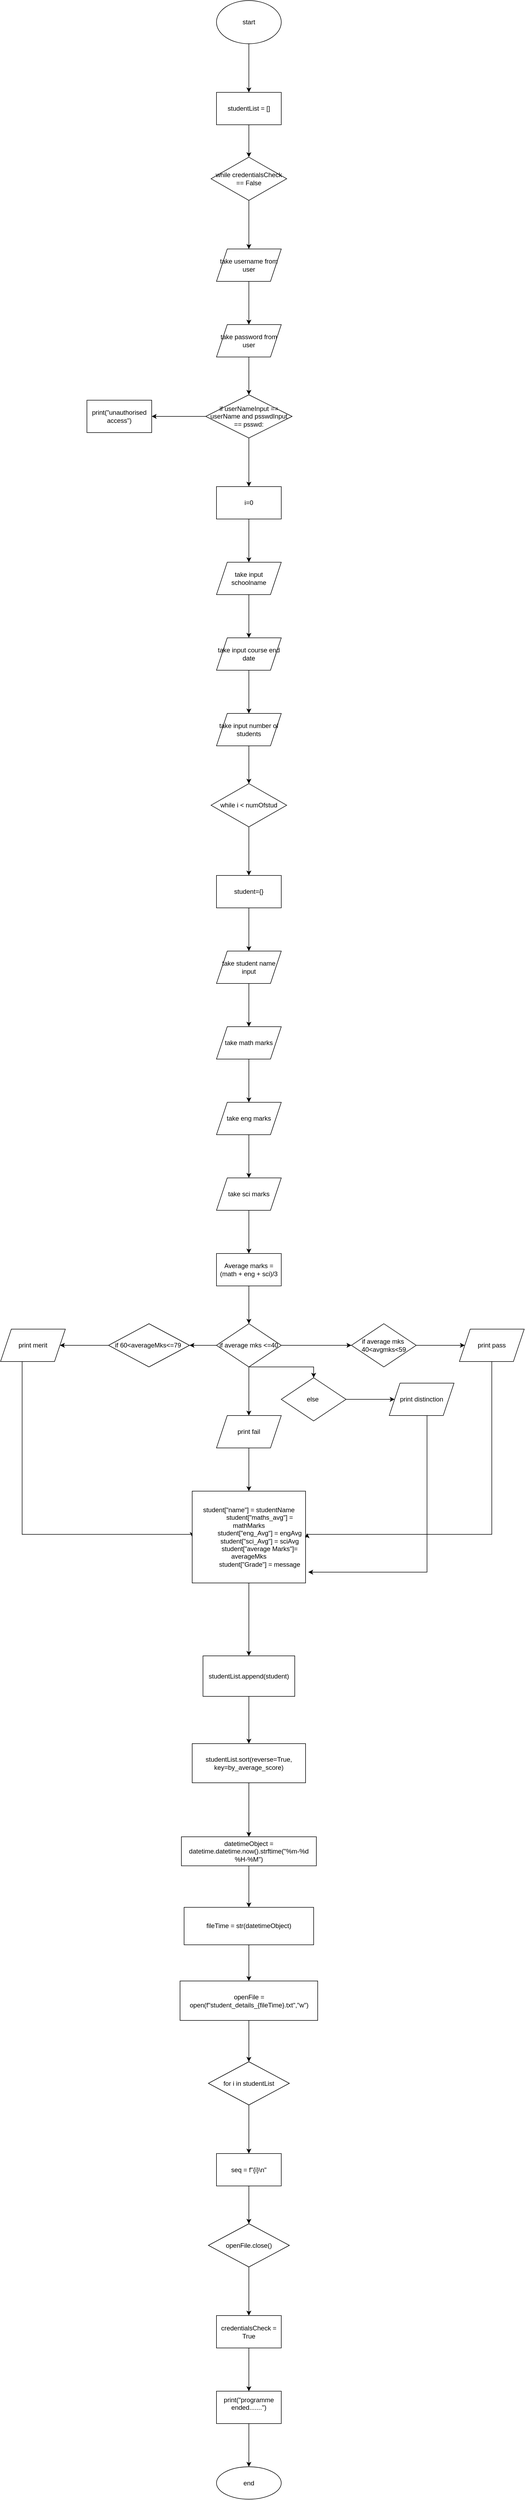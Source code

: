 <mxfile version="17.4.0" type="onedrive"><diagram id="BW3eqomb9m4FaTkyryNV" name="Page-1"><mxGraphModel grid="1" page="1" gridSize="10" guides="1" tooltips="1" connect="1" arrows="1" fold="1" pageScale="1" pageWidth="850" pageHeight="1100" math="0" shadow="0"><root><mxCell id="0"/><mxCell id="1" parent="0"/><mxCell id="-OnXP4zeh46ehH6Wsv8u-6" value="" style="edgeStyle=orthogonalEdgeStyle;rounded=0;orthogonalLoop=1;jettySize=auto;html=1;" edge="1" parent="1" source="-OnXP4zeh46ehH6Wsv8u-1" target="-OnXP4zeh46ehH6Wsv8u-5"><mxGeometry relative="1" as="geometry"/></mxCell><mxCell id="-OnXP4zeh46ehH6Wsv8u-1" value="start" style="ellipse;whiteSpace=wrap;html=1;" vertex="1" parent="1"><mxGeometry x="380" y="160" width="120" height="80" as="geometry"/></mxCell><mxCell id="-OnXP4zeh46ehH6Wsv8u-8" value="" style="edgeStyle=orthogonalEdgeStyle;rounded=0;orthogonalLoop=1;jettySize=auto;html=1;" edge="1" parent="1" source="-OnXP4zeh46ehH6Wsv8u-5" target="-OnXP4zeh46ehH6Wsv8u-7"><mxGeometry relative="1" as="geometry"/></mxCell><mxCell id="-OnXP4zeh46ehH6Wsv8u-5" value="studentList = []" style="whiteSpace=wrap;html=1;" vertex="1" parent="1"><mxGeometry x="380" y="330" width="120" height="60" as="geometry"/></mxCell><mxCell id="-OnXP4zeh46ehH6Wsv8u-12" value="" style="edgeStyle=orthogonalEdgeStyle;rounded=0;orthogonalLoop=1;jettySize=auto;html=1;" edge="1" parent="1" source="-OnXP4zeh46ehH6Wsv8u-7" target="-OnXP4zeh46ehH6Wsv8u-11"><mxGeometry relative="1" as="geometry"/></mxCell><mxCell id="-OnXP4zeh46ehH6Wsv8u-7" value="while&amp;nbsp;credentialsCheck == False" style="rhombus;whiteSpace=wrap;html=1;" vertex="1" parent="1"><mxGeometry x="370" y="450" width="140" height="80" as="geometry"/></mxCell><mxCell id="-OnXP4zeh46ehH6Wsv8u-14" value="" style="edgeStyle=orthogonalEdgeStyle;rounded=0;orthogonalLoop=1;jettySize=auto;html=1;" edge="1" parent="1" source="-OnXP4zeh46ehH6Wsv8u-11" target="-OnXP4zeh46ehH6Wsv8u-13"><mxGeometry relative="1" as="geometry"/></mxCell><mxCell id="-OnXP4zeh46ehH6Wsv8u-11" value="take username from user" style="shape=parallelogram;perimeter=parallelogramPerimeter;whiteSpace=wrap;html=1;fixedSize=1;" vertex="1" parent="1"><mxGeometry x="380" y="620" width="120" height="60" as="geometry"/></mxCell><mxCell id="-OnXP4zeh46ehH6Wsv8u-18" value="" style="edgeStyle=orthogonalEdgeStyle;rounded=0;orthogonalLoop=1;jettySize=auto;html=1;" edge="1" parent="1" source="-OnXP4zeh46ehH6Wsv8u-13" target="-OnXP4zeh46ehH6Wsv8u-17"><mxGeometry relative="1" as="geometry"/></mxCell><mxCell id="-OnXP4zeh46ehH6Wsv8u-13" value="take password from user" style="shape=parallelogram;perimeter=parallelogramPerimeter;whiteSpace=wrap;html=1;fixedSize=1;" vertex="1" parent="1"><mxGeometry x="380" y="760" width="120" height="60" as="geometry"/></mxCell><mxCell id="-OnXP4zeh46ehH6Wsv8u-20" value="" style="edgeStyle=orthogonalEdgeStyle;rounded=0;orthogonalLoop=1;jettySize=auto;html=1;" edge="1" parent="1" source="-OnXP4zeh46ehH6Wsv8u-17" target="-OnXP4zeh46ehH6Wsv8u-19"><mxGeometry relative="1" as="geometry"/></mxCell><mxCell id="-OnXP4zeh46ehH6Wsv8u-89" value="" style="edgeStyle=orthogonalEdgeStyle;rounded=0;orthogonalLoop=1;jettySize=auto;html=1;" edge="1" parent="1" source="-OnXP4zeh46ehH6Wsv8u-17" target="-OnXP4zeh46ehH6Wsv8u-88"><mxGeometry relative="1" as="geometry"/></mxCell><mxCell id="-OnXP4zeh46ehH6Wsv8u-17" value="if userNameInput == userName and psswdInput == psswd:" style="rhombus;whiteSpace=wrap;html=1;" vertex="1" parent="1"><mxGeometry x="360" y="890" width="160" height="80" as="geometry"/></mxCell><mxCell id="-OnXP4zeh46ehH6Wsv8u-22" value="" style="edgeStyle=orthogonalEdgeStyle;rounded=0;orthogonalLoop=1;jettySize=auto;html=1;" edge="1" parent="1" source="-OnXP4zeh46ehH6Wsv8u-19" target="-OnXP4zeh46ehH6Wsv8u-21"><mxGeometry relative="1" as="geometry"/></mxCell><mxCell id="-OnXP4zeh46ehH6Wsv8u-19" value="i=0" style="whiteSpace=wrap;html=1;" vertex="1" parent="1"><mxGeometry x="380" y="1060" width="120" height="60" as="geometry"/></mxCell><mxCell id="-OnXP4zeh46ehH6Wsv8u-24" value="" style="edgeStyle=orthogonalEdgeStyle;rounded=0;orthogonalLoop=1;jettySize=auto;html=1;" edge="1" parent="1" source="-OnXP4zeh46ehH6Wsv8u-21" target="-OnXP4zeh46ehH6Wsv8u-23"><mxGeometry relative="1" as="geometry"/></mxCell><mxCell id="-OnXP4zeh46ehH6Wsv8u-21" value="take input schoolname" style="shape=parallelogram;perimeter=parallelogramPerimeter;whiteSpace=wrap;html=1;fixedSize=1;" vertex="1" parent="1"><mxGeometry x="380" y="1200" width="120" height="60" as="geometry"/></mxCell><mxCell id="-OnXP4zeh46ehH6Wsv8u-26" value="" style="edgeStyle=orthogonalEdgeStyle;rounded=0;orthogonalLoop=1;jettySize=auto;html=1;" edge="1" parent="1" source="-OnXP4zeh46ehH6Wsv8u-23" target="-OnXP4zeh46ehH6Wsv8u-25"><mxGeometry relative="1" as="geometry"/></mxCell><mxCell id="-OnXP4zeh46ehH6Wsv8u-23" value="take input course end date" style="shape=parallelogram;perimeter=parallelogramPerimeter;whiteSpace=wrap;html=1;fixedSize=1;" vertex="1" parent="1"><mxGeometry x="380" y="1340" width="120" height="60" as="geometry"/></mxCell><mxCell id="-OnXP4zeh46ehH6Wsv8u-28" value="" style="edgeStyle=orthogonalEdgeStyle;rounded=0;orthogonalLoop=1;jettySize=auto;html=1;" edge="1" parent="1" source="-OnXP4zeh46ehH6Wsv8u-25" target="-OnXP4zeh46ehH6Wsv8u-27"><mxGeometry relative="1" as="geometry"/></mxCell><mxCell id="-OnXP4zeh46ehH6Wsv8u-25" value="take input number of students" style="shape=parallelogram;perimeter=parallelogramPerimeter;whiteSpace=wrap;html=1;fixedSize=1;" vertex="1" parent="1"><mxGeometry x="380" y="1480" width="120" height="60" as="geometry"/></mxCell><mxCell id="-OnXP4zeh46ehH6Wsv8u-30" value="" style="edgeStyle=orthogonalEdgeStyle;rounded=0;orthogonalLoop=1;jettySize=auto;html=1;" edge="1" parent="1" source="-OnXP4zeh46ehH6Wsv8u-27" target="-OnXP4zeh46ehH6Wsv8u-29"><mxGeometry relative="1" as="geometry"/></mxCell><mxCell id="-OnXP4zeh46ehH6Wsv8u-27" value="while i &amp;lt; numOfstud" style="rhombus;whiteSpace=wrap;html=1;" vertex="1" parent="1"><mxGeometry x="370" y="1610" width="140" height="80" as="geometry"/></mxCell><mxCell id="-OnXP4zeh46ehH6Wsv8u-32" value="" style="edgeStyle=orthogonalEdgeStyle;rounded=0;orthogonalLoop=1;jettySize=auto;html=1;" edge="1" parent="1" source="-OnXP4zeh46ehH6Wsv8u-29" target="-OnXP4zeh46ehH6Wsv8u-31"><mxGeometry relative="1" as="geometry"/></mxCell><mxCell id="-OnXP4zeh46ehH6Wsv8u-29" value="student={}" style="whiteSpace=wrap;html=1;" vertex="1" parent="1"><mxGeometry x="380" y="1780" width="120" height="60" as="geometry"/></mxCell><mxCell id="-OnXP4zeh46ehH6Wsv8u-34" value="" style="edgeStyle=orthogonalEdgeStyle;rounded=0;orthogonalLoop=1;jettySize=auto;html=1;" edge="1" parent="1" source="-OnXP4zeh46ehH6Wsv8u-31" target="-OnXP4zeh46ehH6Wsv8u-33"><mxGeometry relative="1" as="geometry"/></mxCell><mxCell id="-OnXP4zeh46ehH6Wsv8u-31" value="take student name input" style="shape=parallelogram;perimeter=parallelogramPerimeter;whiteSpace=wrap;html=1;fixedSize=1;" vertex="1" parent="1"><mxGeometry x="380" y="1920" width="120" height="60" as="geometry"/></mxCell><mxCell id="-OnXP4zeh46ehH6Wsv8u-36" value="" style="edgeStyle=orthogonalEdgeStyle;rounded=0;orthogonalLoop=1;jettySize=auto;html=1;" edge="1" parent="1" source="-OnXP4zeh46ehH6Wsv8u-33" target="-OnXP4zeh46ehH6Wsv8u-35"><mxGeometry relative="1" as="geometry"/></mxCell><mxCell id="-OnXP4zeh46ehH6Wsv8u-33" value="take math marks" style="shape=parallelogram;perimeter=parallelogramPerimeter;whiteSpace=wrap;html=1;fixedSize=1;" vertex="1" parent="1"><mxGeometry x="380" y="2060" width="120" height="60" as="geometry"/></mxCell><mxCell id="-OnXP4zeh46ehH6Wsv8u-38" value="" style="edgeStyle=orthogonalEdgeStyle;rounded=0;orthogonalLoop=1;jettySize=auto;html=1;" edge="1" parent="1" source="-OnXP4zeh46ehH6Wsv8u-35" target="-OnXP4zeh46ehH6Wsv8u-37"><mxGeometry relative="1" as="geometry"/></mxCell><mxCell id="-OnXP4zeh46ehH6Wsv8u-35" value="take eng marks" style="shape=parallelogram;perimeter=parallelogramPerimeter;whiteSpace=wrap;html=1;fixedSize=1;" vertex="1" parent="1"><mxGeometry x="380" y="2200" width="120" height="60" as="geometry"/></mxCell><mxCell id="-OnXP4zeh46ehH6Wsv8u-40" value="" style="edgeStyle=orthogonalEdgeStyle;rounded=0;orthogonalLoop=1;jettySize=auto;html=1;" edge="1" parent="1" source="-OnXP4zeh46ehH6Wsv8u-37" target="-OnXP4zeh46ehH6Wsv8u-39"><mxGeometry relative="1" as="geometry"/></mxCell><mxCell id="-OnXP4zeh46ehH6Wsv8u-37" value="take sci marks" style="shape=parallelogram;perimeter=parallelogramPerimeter;whiteSpace=wrap;html=1;fixedSize=1;" vertex="1" parent="1"><mxGeometry x="380" y="2340" width="120" height="60" as="geometry"/></mxCell><mxCell id="-OnXP4zeh46ehH6Wsv8u-42" value="" style="edgeStyle=orthogonalEdgeStyle;rounded=0;orthogonalLoop=1;jettySize=auto;html=1;" edge="1" parent="1" source="-OnXP4zeh46ehH6Wsv8u-39" target="-OnXP4zeh46ehH6Wsv8u-41"><mxGeometry relative="1" as="geometry"/></mxCell><mxCell id="-OnXP4zeh46ehH6Wsv8u-39" value="Average marks = (math + eng + sci)/3" style="whiteSpace=wrap;html=1;" vertex="1" parent="1"><mxGeometry x="380" y="2480" width="120" height="60" as="geometry"/></mxCell><mxCell id="-OnXP4zeh46ehH6Wsv8u-44" value="" style="edgeStyle=orthogonalEdgeStyle;rounded=0;orthogonalLoop=1;jettySize=auto;html=1;" edge="1" parent="1" source="-OnXP4zeh46ehH6Wsv8u-41" target="-OnXP4zeh46ehH6Wsv8u-43"><mxGeometry relative="1" as="geometry"/></mxCell><mxCell id="-OnXP4zeh46ehH6Wsv8u-46" value="" style="edgeStyle=orthogonalEdgeStyle;rounded=0;orthogonalLoop=1;jettySize=auto;html=1;" edge="1" parent="1" source="-OnXP4zeh46ehH6Wsv8u-41" target="-OnXP4zeh46ehH6Wsv8u-45"><mxGeometry relative="1" as="geometry"/></mxCell><mxCell id="-OnXP4zeh46ehH6Wsv8u-54" value="" style="edgeStyle=orthogonalEdgeStyle;rounded=0;orthogonalLoop=1;jettySize=auto;html=1;" edge="1" parent="1" source="-OnXP4zeh46ehH6Wsv8u-41" target="-OnXP4zeh46ehH6Wsv8u-53"><mxGeometry relative="1" as="geometry"/></mxCell><mxCell id="-OnXP4zeh46ehH6Wsv8u-58" value="" style="edgeStyle=orthogonalEdgeStyle;rounded=0;orthogonalLoop=1;jettySize=auto;html=1;" edge="1" parent="1" source="-OnXP4zeh46ehH6Wsv8u-41" target="-OnXP4zeh46ehH6Wsv8u-57"><mxGeometry relative="1" as="geometry"><Array as="points"><mxPoint x="560" y="2690"/></Array></mxGeometry></mxCell><mxCell id="-OnXP4zeh46ehH6Wsv8u-41" value="if average mks &amp;lt;=40" style="rhombus;whiteSpace=wrap;html=1;" vertex="1" parent="1"><mxGeometry x="380" y="2610" width="120" height="80" as="geometry"/></mxCell><mxCell id="-OnXP4zeh46ehH6Wsv8u-62" value="" style="edgeStyle=orthogonalEdgeStyle;rounded=0;orthogonalLoop=1;jettySize=auto;html=1;" edge="1" parent="1" source="-OnXP4zeh46ehH6Wsv8u-43" target="-OnXP4zeh46ehH6Wsv8u-61"><mxGeometry relative="1" as="geometry"/></mxCell><mxCell id="-OnXP4zeh46ehH6Wsv8u-43" value="print fail" style="shape=parallelogram;perimeter=parallelogramPerimeter;whiteSpace=wrap;html=1;fixedSize=1;" vertex="1" parent="1"><mxGeometry x="380" y="2780" width="120" height="60" as="geometry"/></mxCell><mxCell id="-OnXP4zeh46ehH6Wsv8u-48" value="" style="edgeStyle=orthogonalEdgeStyle;rounded=0;orthogonalLoop=1;jettySize=auto;html=1;" edge="1" parent="1" source="-OnXP4zeh46ehH6Wsv8u-45" target="-OnXP4zeh46ehH6Wsv8u-47"><mxGeometry relative="1" as="geometry"/></mxCell><mxCell id="-OnXP4zeh46ehH6Wsv8u-45" value="if average mks&amp;nbsp; 40&amp;lt;avgmks&amp;lt;59" style="rhombus;whiteSpace=wrap;html=1;" vertex="1" parent="1"><mxGeometry x="630" y="2610" width="120" height="80" as="geometry"/></mxCell><mxCell id="-OnXP4zeh46ehH6Wsv8u-65" style="edgeStyle=orthogonalEdgeStyle;rounded=0;orthogonalLoop=1;jettySize=auto;html=1;entryX=1.014;entryY=0.459;entryDx=0;entryDy=0;entryPerimeter=0;" edge="1" parent="1" source="-OnXP4zeh46ehH6Wsv8u-47" target="-OnXP4zeh46ehH6Wsv8u-61"><mxGeometry relative="1" as="geometry"><mxPoint x="640" y="3000" as="targetPoint"/><Array as="points"><mxPoint x="890" y="3000"/><mxPoint x="548" y="3000"/></Array></mxGeometry></mxCell><mxCell id="-OnXP4zeh46ehH6Wsv8u-47" value="print pass" style="shape=parallelogram;perimeter=parallelogramPerimeter;whiteSpace=wrap;html=1;fixedSize=1;" vertex="1" parent="1"><mxGeometry x="830" y="2620" width="120" height="60" as="geometry"/></mxCell><mxCell id="-OnXP4zeh46ehH6Wsv8u-56" value="" style="edgeStyle=orthogonalEdgeStyle;rounded=0;orthogonalLoop=1;jettySize=auto;html=1;" edge="1" parent="1" source="-OnXP4zeh46ehH6Wsv8u-53" target="-OnXP4zeh46ehH6Wsv8u-55"><mxGeometry relative="1" as="geometry"/></mxCell><mxCell id="-OnXP4zeh46ehH6Wsv8u-53" value="if 60&amp;lt;averageMks&amp;lt;=79&amp;nbsp;" style="rhombus;whiteSpace=wrap;html=1;" vertex="1" parent="1"><mxGeometry x="180" y="2610" width="150" height="80" as="geometry"/></mxCell><mxCell id="-OnXP4zeh46ehH6Wsv8u-63" style="edgeStyle=orthogonalEdgeStyle;rounded=0;orthogonalLoop=1;jettySize=auto;html=1;entryX=0;entryY=0.5;entryDx=0;entryDy=0;" edge="1" parent="1" source="-OnXP4zeh46ehH6Wsv8u-55" target="-OnXP4zeh46ehH6Wsv8u-61"><mxGeometry relative="1" as="geometry"><mxPoint x="40" y="2990" as="targetPoint"/><Array as="points"><mxPoint x="20" y="3000"/><mxPoint x="335" y="3000"/></Array></mxGeometry></mxCell><mxCell id="-OnXP4zeh46ehH6Wsv8u-55" value="print merit" style="shape=parallelogram;perimeter=parallelogramPerimeter;whiteSpace=wrap;html=1;fixedSize=1;" vertex="1" parent="1"><mxGeometry x="-20" y="2620" width="120" height="60" as="geometry"/></mxCell><mxCell id="-OnXP4zeh46ehH6Wsv8u-60" value="" style="edgeStyle=orthogonalEdgeStyle;rounded=0;orthogonalLoop=1;jettySize=auto;html=1;" edge="1" parent="1" source="-OnXP4zeh46ehH6Wsv8u-57" target="-OnXP4zeh46ehH6Wsv8u-59"><mxGeometry relative="1" as="geometry"/></mxCell><mxCell id="-OnXP4zeh46ehH6Wsv8u-57" value="else&amp;nbsp;" style="rhombus;whiteSpace=wrap;html=1;" vertex="1" parent="1"><mxGeometry x="500" y="2710" width="120" height="80" as="geometry"/></mxCell><mxCell id="-OnXP4zeh46ehH6Wsv8u-64" style="edgeStyle=orthogonalEdgeStyle;rounded=0;orthogonalLoop=1;jettySize=auto;html=1;" edge="1" parent="1" source="-OnXP4zeh46ehH6Wsv8u-59"><mxGeometry relative="1" as="geometry"><mxPoint x="550" y="3070" as="targetPoint"/><Array as="points"><mxPoint x="770" y="3070"/></Array></mxGeometry></mxCell><mxCell id="-OnXP4zeh46ehH6Wsv8u-59" value="print distinction" style="shape=parallelogram;perimeter=parallelogramPerimeter;whiteSpace=wrap;html=1;fixedSize=1;" vertex="1" parent="1"><mxGeometry x="700" y="2720" width="120" height="60" as="geometry"/></mxCell><mxCell id="-OnXP4zeh46ehH6Wsv8u-67" value="" style="edgeStyle=orthogonalEdgeStyle;rounded=0;orthogonalLoop=1;jettySize=auto;html=1;" edge="1" parent="1" source="-OnXP4zeh46ehH6Wsv8u-61" target="-OnXP4zeh46ehH6Wsv8u-66"><mxGeometry relative="1" as="geometry"/></mxCell><mxCell id="-OnXP4zeh46ehH6Wsv8u-61" value="&lt;div&gt;student[&quot;name&quot;] = studentName&lt;/div&gt;&lt;div&gt;&amp;nbsp; &amp;nbsp; &amp;nbsp; &amp;nbsp; &amp;nbsp; &amp;nbsp; student[&quot;maths_avg&quot;] = mathMarks&lt;/div&gt;&lt;div&gt;&amp;nbsp; &amp;nbsp; &amp;nbsp; &amp;nbsp; &amp;nbsp; &amp;nbsp; student[&quot;eng_Avg&quot;] = engAvg&lt;/div&gt;&lt;div&gt;&amp;nbsp; &amp;nbsp; &amp;nbsp; &amp;nbsp; &amp;nbsp; &amp;nbsp; student[&quot;sci_Avg&quot;] = sciAvg&lt;/div&gt;&lt;div&gt;&amp;nbsp; &amp;nbsp; &amp;nbsp; &amp;nbsp; &amp;nbsp; &amp;nbsp; student[&quot;average Marks&quot;]= averageMks&lt;/div&gt;&lt;div&gt;&amp;nbsp; &amp;nbsp; &amp;nbsp; &amp;nbsp; &amp;nbsp; &amp;nbsp; student[&quot;Grade&quot;] = message&lt;/div&gt;" style="whiteSpace=wrap;html=1;" vertex="1" parent="1"><mxGeometry x="335" y="2920" width="210" height="170" as="geometry"/></mxCell><mxCell id="-OnXP4zeh46ehH6Wsv8u-69" value="" style="edgeStyle=orthogonalEdgeStyle;rounded=0;orthogonalLoop=1;jettySize=auto;html=1;" edge="1" parent="1" source="-OnXP4zeh46ehH6Wsv8u-66" target="-OnXP4zeh46ehH6Wsv8u-68"><mxGeometry relative="1" as="geometry"/></mxCell><mxCell id="-OnXP4zeh46ehH6Wsv8u-66" value="studentList.append(student)" style="whiteSpace=wrap;html=1;" vertex="1" parent="1"><mxGeometry x="355" y="3225" width="170" height="75" as="geometry"/></mxCell><mxCell id="-OnXP4zeh46ehH6Wsv8u-71" value="" style="edgeStyle=orthogonalEdgeStyle;rounded=0;orthogonalLoop=1;jettySize=auto;html=1;" edge="1" parent="1" source="-OnXP4zeh46ehH6Wsv8u-68" target="-OnXP4zeh46ehH6Wsv8u-70"><mxGeometry relative="1" as="geometry"/></mxCell><mxCell id="-OnXP4zeh46ehH6Wsv8u-68" value="studentList.sort(reverse=True, key=by_average_score)" style="whiteSpace=wrap;html=1;" vertex="1" parent="1"><mxGeometry x="335" y="3387.5" width="210" height="72.5" as="geometry"/></mxCell><mxCell id="-OnXP4zeh46ehH6Wsv8u-73" value="" style="edgeStyle=orthogonalEdgeStyle;rounded=0;orthogonalLoop=1;jettySize=auto;html=1;" edge="1" parent="1" source="-OnXP4zeh46ehH6Wsv8u-70" target="-OnXP4zeh46ehH6Wsv8u-72"><mxGeometry relative="1" as="geometry"/></mxCell><mxCell id="-OnXP4zeh46ehH6Wsv8u-70" value="datetimeObject = datetime.datetime.now().strftime(&quot;%m-%d %H-%M&quot;)" style="whiteSpace=wrap;html=1;" vertex="1" parent="1"><mxGeometry x="315" y="3560" width="250" height="53.75" as="geometry"/></mxCell><mxCell id="-OnXP4zeh46ehH6Wsv8u-75" value="" style="edgeStyle=orthogonalEdgeStyle;rounded=0;orthogonalLoop=1;jettySize=auto;html=1;" edge="1" parent="1" source="-OnXP4zeh46ehH6Wsv8u-72" target="-OnXP4zeh46ehH6Wsv8u-74"><mxGeometry relative="1" as="geometry"/></mxCell><mxCell id="-OnXP4zeh46ehH6Wsv8u-72" value="fileTime = str(datetimeObject)" style="whiteSpace=wrap;html=1;" vertex="1" parent="1"><mxGeometry x="320" y="3690.63" width="240" height="69.38" as="geometry"/></mxCell><mxCell id="-OnXP4zeh46ehH6Wsv8u-77" value="" style="edgeStyle=orthogonalEdgeStyle;rounded=0;orthogonalLoop=1;jettySize=auto;html=1;" edge="1" parent="1" source="-OnXP4zeh46ehH6Wsv8u-74" target="-OnXP4zeh46ehH6Wsv8u-76"><mxGeometry relative="1" as="geometry"/></mxCell><mxCell id="-OnXP4zeh46ehH6Wsv8u-74" value="openFile = open(f&quot;student_details_{fileTime}.txt&quot;,&quot;w&quot;)" style="whiteSpace=wrap;html=1;" vertex="1" parent="1"><mxGeometry x="312.5" y="3827" width="255" height="73" as="geometry"/></mxCell><mxCell id="-OnXP4zeh46ehH6Wsv8u-83" value="" style="edgeStyle=orthogonalEdgeStyle;rounded=0;orthogonalLoop=1;jettySize=auto;html=1;" edge="1" parent="1" source="-OnXP4zeh46ehH6Wsv8u-76" target="-OnXP4zeh46ehH6Wsv8u-82"><mxGeometry relative="1" as="geometry"/></mxCell><mxCell id="-OnXP4zeh46ehH6Wsv8u-76" value="for i in studentList" style="rhombus;whiteSpace=wrap;html=1;" vertex="1" parent="1"><mxGeometry x="365" y="3976.5" width="150" height="80" as="geometry"/></mxCell><mxCell id="-OnXP4zeh46ehH6Wsv8u-85" value="" style="edgeStyle=orthogonalEdgeStyle;rounded=0;orthogonalLoop=1;jettySize=auto;html=1;" edge="1" parent="1" source="-OnXP4zeh46ehH6Wsv8u-82" target="-OnXP4zeh46ehH6Wsv8u-84"><mxGeometry relative="1" as="geometry"/></mxCell><mxCell id="-OnXP4zeh46ehH6Wsv8u-82" value="seq = f&quot;{i}\n&quot;" style="whiteSpace=wrap;html=1;" vertex="1" parent="1"><mxGeometry x="380" y="4146.5" width="120" height="60" as="geometry"/></mxCell><mxCell id="-OnXP4zeh46ehH6Wsv8u-87" value="" style="edgeStyle=orthogonalEdgeStyle;rounded=0;orthogonalLoop=1;jettySize=auto;html=1;" edge="1" parent="1" source="-OnXP4zeh46ehH6Wsv8u-84" target="-OnXP4zeh46ehH6Wsv8u-86"><mxGeometry relative="1" as="geometry"/></mxCell><mxCell id="-OnXP4zeh46ehH6Wsv8u-84" value="openFile.close()" style="rhombus;whiteSpace=wrap;html=1;" vertex="1" parent="1"><mxGeometry x="365" y="4276.5" width="150" height="80" as="geometry"/></mxCell><mxCell id="-OnXP4zeh46ehH6Wsv8u-91" value="" style="edgeStyle=orthogonalEdgeStyle;rounded=0;orthogonalLoop=1;jettySize=auto;html=1;" edge="1" parent="1" source="-OnXP4zeh46ehH6Wsv8u-86" target="-OnXP4zeh46ehH6Wsv8u-90"><mxGeometry relative="1" as="geometry"/></mxCell><mxCell id="-OnXP4zeh46ehH6Wsv8u-86" value="credentialsCheck = True" style="whiteSpace=wrap;html=1;" vertex="1" parent="1"><mxGeometry x="380" y="4446.5" width="120" height="60" as="geometry"/></mxCell><mxCell id="-OnXP4zeh46ehH6Wsv8u-88" value="print(&quot;unauthorised access&quot;)" style="whiteSpace=wrap;html=1;" vertex="1" parent="1"><mxGeometry x="140" y="900" width="120" height="60" as="geometry"/></mxCell><mxCell id="-OnXP4zeh46ehH6Wsv8u-93" value="" style="edgeStyle=orthogonalEdgeStyle;rounded=0;orthogonalLoop=1;jettySize=auto;html=1;" edge="1" parent="1" source="-OnXP4zeh46ehH6Wsv8u-90" target="-OnXP4zeh46ehH6Wsv8u-92"><mxGeometry relative="1" as="geometry"/></mxCell><mxCell id="-OnXP4zeh46ehH6Wsv8u-90" value="&lt;div&gt;print(&quot;programme ended.......&quot;)&lt;/div&gt;&lt;div&gt;&lt;br&gt;&lt;/div&gt;" style="whiteSpace=wrap;html=1;" vertex="1" parent="1"><mxGeometry x="380" y="4586.5" width="120" height="60" as="geometry"/></mxCell><mxCell id="-OnXP4zeh46ehH6Wsv8u-92" value="end" style="ellipse;whiteSpace=wrap;html=1;" vertex="1" parent="1"><mxGeometry x="380" y="4726.5" width="120" height="60" as="geometry"/></mxCell></root></mxGraphModel></diagram></mxfile>